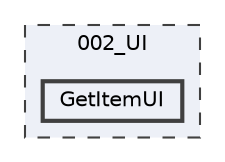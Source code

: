 digraph "002_UI/GetItemUI"
{
 // LATEX_PDF_SIZE
  bgcolor="transparent";
  edge [fontname=Helvetica,fontsize=10,labelfontname=Helvetica,labelfontsize=10];
  node [fontname=Helvetica,fontsize=10,shape=box,height=0.2,width=0.4];
  compound=true
  subgraph clusterdir_7c99f2a1ff81663d3f3b54142ef80e6d {
    graph [ bgcolor="#edf0f7", pencolor="grey25", label="002_UI", fontname=Helvetica,fontsize=10 style="filled,dashed", URL="dir_7c99f2a1ff81663d3f3b54142ef80e6d.html",tooltip=""]
  dir_b00d2ecc65048d4b27b063a4a42f71b3 [label="GetItemUI", fillcolor="#edf0f7", color="grey25", style="filled,bold", URL="dir_b00d2ecc65048d4b27b063a4a42f71b3.html",tooltip=""];
  }
}
